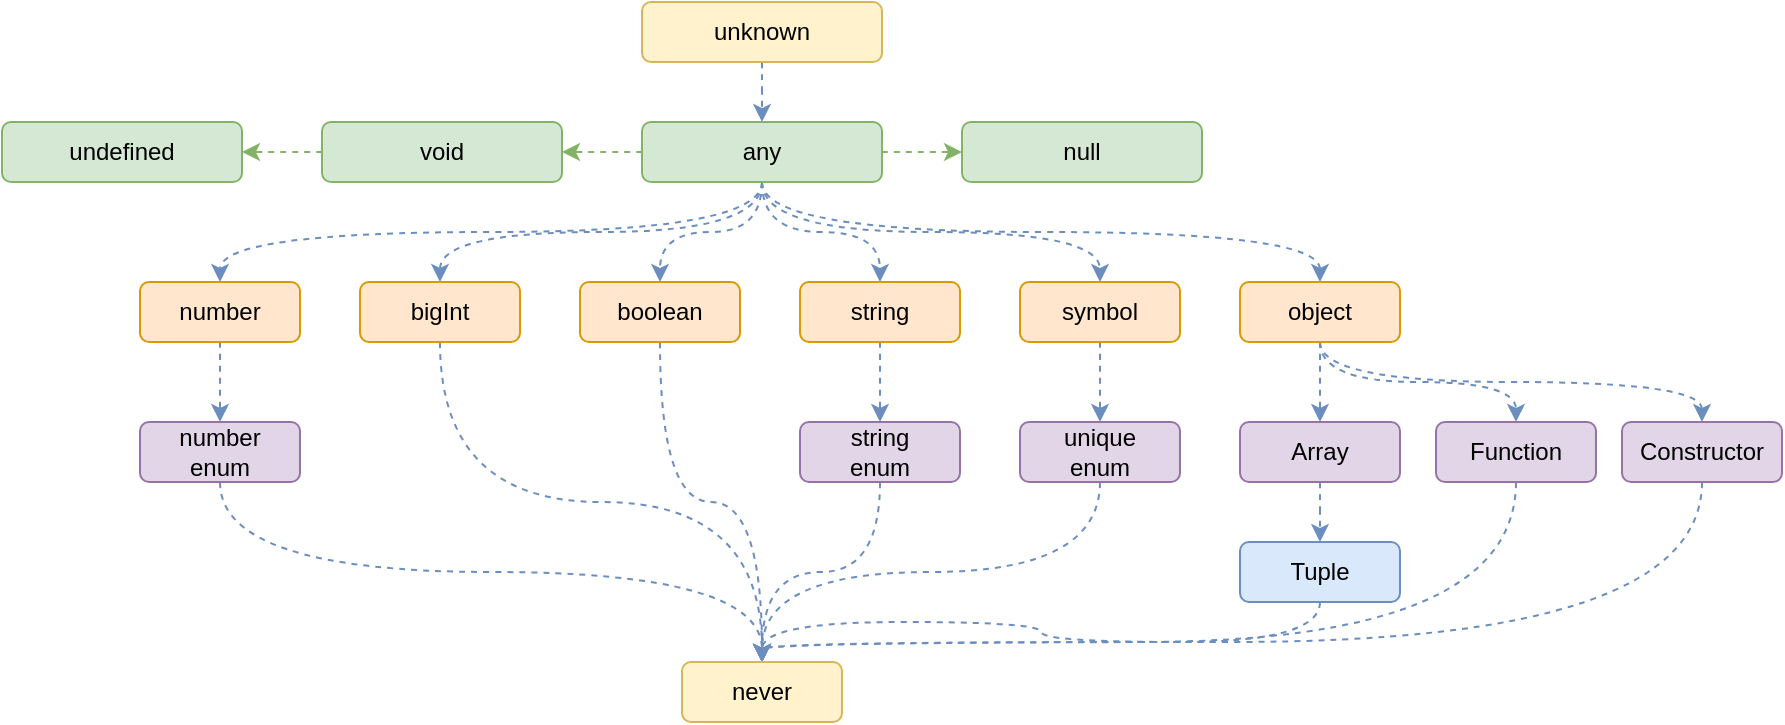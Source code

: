 <mxfile version="24.7.7">
  <diagram name="type hierarchy" id="U7cY_-AYdK3J_du2QsU1">
    <mxGraphModel dx="989" dy="546" grid="0" gridSize="10" guides="1" tooltips="1" connect="1" arrows="1" fold="1" page="0" pageScale="1" pageWidth="827" pageHeight="1169" math="0" shadow="0">
      <root>
        <mxCell id="0" />
        <mxCell id="1" parent="0" />
        <mxCell id="bOU06l6v6A-IQKMl1Zy2-4" style="edgeStyle=orthogonalEdgeStyle;rounded=0;orthogonalLoop=1;jettySize=auto;html=1;entryX=0.5;entryY=0;entryDx=0;entryDy=0;curved=1;dashed=1;fillColor=#dae8fc;strokeColor=#6c8ebf;" parent="1" source="bOU06l6v6A-IQKMl1Zy2-1" target="bOU06l6v6A-IQKMl1Zy2-2" edge="1">
          <mxGeometry relative="1" as="geometry" />
        </mxCell>
        <mxCell id="bOU06l6v6A-IQKMl1Zy2-1" value="unknown" style="rounded=1;whiteSpace=wrap;html=1;fillColor=#fff2cc;strokeColor=#d6b656;" parent="1" vertex="1">
          <mxGeometry x="350" y="40" width="120" height="30" as="geometry" />
        </mxCell>
        <mxCell id="bOU06l6v6A-IQKMl1Zy2-5" style="edgeStyle=orthogonalEdgeStyle;shape=connector;curved=1;rounded=0;orthogonalLoop=1;jettySize=auto;html=1;entryX=0;entryY=0.5;entryDx=0;entryDy=0;dashed=1;labelBackgroundColor=default;strokeColor=#82b366;align=center;verticalAlign=middle;fontFamily=Helvetica;fontSize=11;fontColor=default;endArrow=classic;fillColor=#d5e8d4;" parent="1" source="bOU06l6v6A-IQKMl1Zy2-2" target="bOU06l6v6A-IQKMl1Zy2-3" edge="1">
          <mxGeometry relative="1" as="geometry" />
        </mxCell>
        <mxCell id="bOU06l6v6A-IQKMl1Zy2-7" style="edgeStyle=orthogonalEdgeStyle;shape=connector;curved=1;rounded=0;orthogonalLoop=1;jettySize=auto;html=1;entryX=1;entryY=0.5;entryDx=0;entryDy=0;dashed=1;labelBackgroundColor=default;strokeColor=#82b366;align=center;verticalAlign=middle;fontFamily=Helvetica;fontSize=11;fontColor=default;endArrow=classic;fillColor=#d5e8d4;" parent="1" source="bOU06l6v6A-IQKMl1Zy2-2" target="bOU06l6v6A-IQKMl1Zy2-6" edge="1">
          <mxGeometry relative="1" as="geometry" />
        </mxCell>
        <mxCell id="bOU06l6v6A-IQKMl1Zy2-16" style="edgeStyle=orthogonalEdgeStyle;shape=connector;curved=1;rounded=0;orthogonalLoop=1;jettySize=auto;html=1;entryX=0.5;entryY=0;entryDx=0;entryDy=0;dashed=1;labelBackgroundColor=default;strokeColor=#6c8ebf;align=center;verticalAlign=middle;fontFamily=Helvetica;fontSize=11;fontColor=default;endArrow=classic;fillColor=#dae8fc;" parent="1" source="bOU06l6v6A-IQKMl1Zy2-2" target="bOU06l6v6A-IQKMl1Zy2-10" edge="1">
          <mxGeometry relative="1" as="geometry" />
        </mxCell>
        <mxCell id="bOU06l6v6A-IQKMl1Zy2-17" style="edgeStyle=orthogonalEdgeStyle;shape=connector;curved=1;rounded=0;orthogonalLoop=1;jettySize=auto;html=1;entryX=0.5;entryY=0;entryDx=0;entryDy=0;dashed=1;labelBackgroundColor=default;strokeColor=#6c8ebf;align=center;verticalAlign=middle;fontFamily=Helvetica;fontSize=11;fontColor=default;endArrow=classic;fillColor=#dae8fc;exitX=0.5;exitY=1;exitDx=0;exitDy=0;" parent="1" source="bOU06l6v6A-IQKMl1Zy2-2" target="bOU06l6v6A-IQKMl1Zy2-11" edge="1">
          <mxGeometry relative="1" as="geometry" />
        </mxCell>
        <mxCell id="bOU06l6v6A-IQKMl1Zy2-18" style="edgeStyle=orthogonalEdgeStyle;shape=connector;curved=1;rounded=0;orthogonalLoop=1;jettySize=auto;html=1;entryX=0.5;entryY=0;entryDx=0;entryDy=0;dashed=1;labelBackgroundColor=default;strokeColor=#6c8ebf;align=center;verticalAlign=middle;fontFamily=Helvetica;fontSize=11;fontColor=default;endArrow=classic;fillColor=#dae8fc;exitX=0.5;exitY=1;exitDx=0;exitDy=0;" parent="1" source="bOU06l6v6A-IQKMl1Zy2-2" target="bOU06l6v6A-IQKMl1Zy2-15" edge="1">
          <mxGeometry relative="1" as="geometry" />
        </mxCell>
        <mxCell id="bOU06l6v6A-IQKMl1Zy2-19" style="edgeStyle=orthogonalEdgeStyle;shape=connector;curved=1;rounded=0;orthogonalLoop=1;jettySize=auto;html=1;entryX=0.5;entryY=0;entryDx=0;entryDy=0;dashed=1;labelBackgroundColor=default;strokeColor=#6c8ebf;align=center;verticalAlign=middle;fontFamily=Helvetica;fontSize=11;fontColor=default;endArrow=classic;fillColor=#dae8fc;" parent="1" source="bOU06l6v6A-IQKMl1Zy2-2" target="bOU06l6v6A-IQKMl1Zy2-12" edge="1">
          <mxGeometry relative="1" as="geometry" />
        </mxCell>
        <mxCell id="bOU06l6v6A-IQKMl1Zy2-20" style="edgeStyle=orthogonalEdgeStyle;shape=connector;curved=1;rounded=0;orthogonalLoop=1;jettySize=auto;html=1;entryX=0.5;entryY=0;entryDx=0;entryDy=0;dashed=1;labelBackgroundColor=default;strokeColor=#6c8ebf;align=center;verticalAlign=middle;fontFamily=Helvetica;fontSize=11;fontColor=default;endArrow=classic;fillColor=#dae8fc;exitX=0.5;exitY=1;exitDx=0;exitDy=0;" parent="1" source="bOU06l6v6A-IQKMl1Zy2-2" target="bOU06l6v6A-IQKMl1Zy2-13" edge="1">
          <mxGeometry relative="1" as="geometry" />
        </mxCell>
        <mxCell id="bOU06l6v6A-IQKMl1Zy2-21" style="edgeStyle=orthogonalEdgeStyle;shape=connector;curved=1;rounded=0;orthogonalLoop=1;jettySize=auto;html=1;dashed=1;labelBackgroundColor=default;strokeColor=#6c8ebf;align=center;verticalAlign=middle;fontFamily=Helvetica;fontSize=11;fontColor=default;endArrow=classic;fillColor=#dae8fc;exitX=0.5;exitY=1;exitDx=0;exitDy=0;" parent="1" source="bOU06l6v6A-IQKMl1Zy2-2" target="bOU06l6v6A-IQKMl1Zy2-14" edge="1">
          <mxGeometry relative="1" as="geometry" />
        </mxCell>
        <mxCell id="bOU06l6v6A-IQKMl1Zy2-2" value="any" style="rounded=1;whiteSpace=wrap;html=1;fillColor=#d5e8d4;strokeColor=#82b366;" parent="1" vertex="1">
          <mxGeometry x="350" y="100" width="120" height="30" as="geometry" />
        </mxCell>
        <mxCell id="bOU06l6v6A-IQKMl1Zy2-3" value="null" style="rounded=1;whiteSpace=wrap;html=1;fillColor=#d5e8d4;strokeColor=#82b366;" parent="1" vertex="1">
          <mxGeometry x="510" y="100" width="120" height="30" as="geometry" />
        </mxCell>
        <mxCell id="bOU06l6v6A-IQKMl1Zy2-9" style="edgeStyle=orthogonalEdgeStyle;shape=connector;curved=1;rounded=0;orthogonalLoop=1;jettySize=auto;html=1;entryX=1;entryY=0.5;entryDx=0;entryDy=0;dashed=1;labelBackgroundColor=default;strokeColor=#82b366;align=center;verticalAlign=middle;fontFamily=Helvetica;fontSize=11;fontColor=default;endArrow=classic;fillColor=#d5e8d4;" parent="1" source="bOU06l6v6A-IQKMl1Zy2-6" target="bOU06l6v6A-IQKMl1Zy2-8" edge="1">
          <mxGeometry relative="1" as="geometry" />
        </mxCell>
        <mxCell id="bOU06l6v6A-IQKMl1Zy2-6" value="void" style="rounded=1;whiteSpace=wrap;html=1;fillColor=#d5e8d4;strokeColor=#82b366;" parent="1" vertex="1">
          <mxGeometry x="190" y="100" width="120" height="30" as="geometry" />
        </mxCell>
        <mxCell id="bOU06l6v6A-IQKMl1Zy2-8" value="undefined" style="rounded=1;whiteSpace=wrap;html=1;fillColor=#d5e8d4;strokeColor=#82b366;" parent="1" vertex="1">
          <mxGeometry x="30" y="100" width="120" height="30" as="geometry" />
        </mxCell>
        <mxCell id="bOU06l6v6A-IQKMl1Zy2-39" style="edgeStyle=orthogonalEdgeStyle;shape=connector;curved=1;rounded=0;orthogonalLoop=1;jettySize=auto;html=1;entryX=0.5;entryY=0;entryDx=0;entryDy=0;dashed=1;labelBackgroundColor=default;strokeColor=#6c8ebf;align=center;verticalAlign=middle;fontFamily=Helvetica;fontSize=11;fontColor=default;endArrow=classic;fillColor=#dae8fc;" parent="1" source="bOU06l6v6A-IQKMl1Zy2-10" target="bOU06l6v6A-IQKMl1Zy2-36" edge="1">
          <mxGeometry relative="1" as="geometry" />
        </mxCell>
        <mxCell id="bOU06l6v6A-IQKMl1Zy2-10" value="boolean" style="rounded=1;whiteSpace=wrap;html=1;fillColor=#ffe6cc;strokeColor=#d79b00;" parent="1" vertex="1">
          <mxGeometry x="319" y="180" width="80" height="30" as="geometry" />
        </mxCell>
        <mxCell id="bOU06l6v6A-IQKMl1Zy2-38" style="edgeStyle=orthogonalEdgeStyle;shape=connector;curved=1;rounded=0;orthogonalLoop=1;jettySize=auto;html=1;entryX=0.5;entryY=0;entryDx=0;entryDy=0;dashed=1;labelBackgroundColor=default;strokeColor=#6c8ebf;align=center;verticalAlign=middle;fontFamily=Helvetica;fontSize=11;fontColor=default;endArrow=classic;fillColor=#dae8fc;exitX=0.5;exitY=1;exitDx=0;exitDy=0;" parent="1" source="bOU06l6v6A-IQKMl1Zy2-11" target="bOU06l6v6A-IQKMl1Zy2-36" edge="1">
          <mxGeometry relative="1" as="geometry" />
        </mxCell>
        <mxCell id="bOU06l6v6A-IQKMl1Zy2-11" value="bigInt" style="rounded=1;whiteSpace=wrap;html=1;fillColor=#ffe6cc;strokeColor=#d79b00;" parent="1" vertex="1">
          <mxGeometry x="209" y="180" width="80" height="30" as="geometry" />
        </mxCell>
        <mxCell id="bOU06l6v6A-IQKMl1Zy2-25" style="edgeStyle=orthogonalEdgeStyle;shape=connector;curved=1;rounded=0;orthogonalLoop=1;jettySize=auto;html=1;entryX=0.5;entryY=0;entryDx=0;entryDy=0;dashed=1;labelBackgroundColor=default;strokeColor=#6c8ebf;align=center;verticalAlign=middle;fontFamily=Helvetica;fontSize=11;fontColor=default;endArrow=classic;fillColor=#dae8fc;" parent="1" source="bOU06l6v6A-IQKMl1Zy2-12" target="bOU06l6v6A-IQKMl1Zy2-24" edge="1">
          <mxGeometry relative="1" as="geometry" />
        </mxCell>
        <mxCell id="bOU06l6v6A-IQKMl1Zy2-12" value="string" style="rounded=1;whiteSpace=wrap;html=1;fillColor=#ffe6cc;strokeColor=#d79b00;" parent="1" vertex="1">
          <mxGeometry x="429" y="180" width="80" height="30" as="geometry" />
        </mxCell>
        <mxCell id="bOU06l6v6A-IQKMl1Zy2-27" style="edgeStyle=orthogonalEdgeStyle;shape=connector;curved=1;rounded=0;orthogonalLoop=1;jettySize=auto;html=1;entryX=0.5;entryY=0;entryDx=0;entryDy=0;dashed=1;labelBackgroundColor=default;strokeColor=#6c8ebf;align=center;verticalAlign=middle;fontFamily=Helvetica;fontSize=11;fontColor=default;endArrow=classic;fillColor=#dae8fc;" parent="1" source="bOU06l6v6A-IQKMl1Zy2-13" target="bOU06l6v6A-IQKMl1Zy2-26" edge="1">
          <mxGeometry relative="1" as="geometry" />
        </mxCell>
        <mxCell id="bOU06l6v6A-IQKMl1Zy2-13" value="symbol" style="rounded=1;whiteSpace=wrap;html=1;fillColor=#ffe6cc;strokeColor=#d79b00;" parent="1" vertex="1">
          <mxGeometry x="539" y="180" width="80" height="30" as="geometry" />
        </mxCell>
        <mxCell id="bOU06l6v6A-IQKMl1Zy2-29" style="edgeStyle=orthogonalEdgeStyle;shape=connector;curved=1;rounded=0;orthogonalLoop=1;jettySize=auto;html=1;entryX=0.5;entryY=0;entryDx=0;entryDy=0;dashed=1;labelBackgroundColor=default;strokeColor=#6c8ebf;align=center;verticalAlign=middle;fontFamily=Helvetica;fontSize=11;fontColor=default;endArrow=classic;fillColor=#dae8fc;" parent="1" source="bOU06l6v6A-IQKMl1Zy2-14" target="bOU06l6v6A-IQKMl1Zy2-28" edge="1">
          <mxGeometry relative="1" as="geometry" />
        </mxCell>
        <mxCell id="bOU06l6v6A-IQKMl1Zy2-32" style="edgeStyle=orthogonalEdgeStyle;shape=connector;curved=1;rounded=0;orthogonalLoop=1;jettySize=auto;html=1;entryX=0.5;entryY=0;entryDx=0;entryDy=0;dashed=1;labelBackgroundColor=default;strokeColor=#6c8ebf;align=center;verticalAlign=middle;fontFamily=Helvetica;fontSize=11;fontColor=default;endArrow=classic;fillColor=#dae8fc;exitX=0.5;exitY=1;exitDx=0;exitDy=0;" parent="1" source="bOU06l6v6A-IQKMl1Zy2-14" target="bOU06l6v6A-IQKMl1Zy2-30" edge="1">
          <mxGeometry relative="1" as="geometry" />
        </mxCell>
        <mxCell id="bOU06l6v6A-IQKMl1Zy2-33" style="edgeStyle=orthogonalEdgeStyle;shape=connector;curved=1;rounded=0;orthogonalLoop=1;jettySize=auto;html=1;entryX=0.5;entryY=0;entryDx=0;entryDy=0;dashed=1;labelBackgroundColor=default;strokeColor=#6c8ebf;align=center;verticalAlign=middle;fontFamily=Helvetica;fontSize=11;fontColor=default;endArrow=classic;fillColor=#dae8fc;exitX=0.5;exitY=1;exitDx=0;exitDy=0;" parent="1" source="bOU06l6v6A-IQKMl1Zy2-14" target="bOU06l6v6A-IQKMl1Zy2-31" edge="1">
          <mxGeometry relative="1" as="geometry" />
        </mxCell>
        <mxCell id="bOU06l6v6A-IQKMl1Zy2-14" value="object" style="rounded=1;whiteSpace=wrap;html=1;fillColor=#ffe6cc;strokeColor=#d79b00;" parent="1" vertex="1">
          <mxGeometry x="649" y="180" width="80" height="30" as="geometry" />
        </mxCell>
        <mxCell id="bOU06l6v6A-IQKMl1Zy2-23" style="edgeStyle=orthogonalEdgeStyle;shape=connector;curved=1;rounded=0;orthogonalLoop=1;jettySize=auto;html=1;entryX=0.5;entryY=0;entryDx=0;entryDy=0;dashed=1;labelBackgroundColor=default;strokeColor=#6c8ebf;align=center;verticalAlign=middle;fontFamily=Helvetica;fontSize=11;fontColor=default;endArrow=classic;fillColor=#dae8fc;" parent="1" source="bOU06l6v6A-IQKMl1Zy2-15" target="bOU06l6v6A-IQKMl1Zy2-22" edge="1">
          <mxGeometry relative="1" as="geometry" />
        </mxCell>
        <mxCell id="bOU06l6v6A-IQKMl1Zy2-15" value="number" style="rounded=1;whiteSpace=wrap;html=1;fillColor=#ffe6cc;strokeColor=#d79b00;" parent="1" vertex="1">
          <mxGeometry x="99" y="180" width="80" height="30" as="geometry" />
        </mxCell>
        <mxCell id="bOU06l6v6A-IQKMl1Zy2-37" style="edgeStyle=orthogonalEdgeStyle;shape=connector;curved=1;rounded=0;orthogonalLoop=1;jettySize=auto;html=1;entryX=0.5;entryY=0;entryDx=0;entryDy=0;dashed=1;labelBackgroundColor=default;strokeColor=#6c8ebf;align=center;verticalAlign=middle;fontFamily=Helvetica;fontSize=11;fontColor=default;endArrow=classic;fillColor=#dae8fc;exitX=0.5;exitY=1;exitDx=0;exitDy=0;" parent="1" source="bOU06l6v6A-IQKMl1Zy2-22" target="bOU06l6v6A-IQKMl1Zy2-36" edge="1">
          <mxGeometry relative="1" as="geometry" />
        </mxCell>
        <mxCell id="bOU06l6v6A-IQKMl1Zy2-22" value="number&lt;br&gt;enum" style="rounded=1;whiteSpace=wrap;html=1;fillColor=#e1d5e7;strokeColor=#9673a6;" parent="1" vertex="1">
          <mxGeometry x="99" y="250" width="80" height="30" as="geometry" />
        </mxCell>
        <mxCell id="bOU06l6v6A-IQKMl1Zy2-40" style="edgeStyle=orthogonalEdgeStyle;shape=connector;curved=1;rounded=0;orthogonalLoop=1;jettySize=auto;html=1;entryX=0.5;entryY=0;entryDx=0;entryDy=0;dashed=1;labelBackgroundColor=default;strokeColor=#6c8ebf;align=center;verticalAlign=middle;fontFamily=Helvetica;fontSize=11;fontColor=default;endArrow=classic;fillColor=#dae8fc;" parent="1" source="bOU06l6v6A-IQKMl1Zy2-24" target="bOU06l6v6A-IQKMl1Zy2-36" edge="1">
          <mxGeometry relative="1" as="geometry" />
        </mxCell>
        <mxCell id="bOU06l6v6A-IQKMl1Zy2-24" value="string&lt;br&gt;enum" style="rounded=1;whiteSpace=wrap;html=1;fillColor=#e1d5e7;strokeColor=#9673a6;" parent="1" vertex="1">
          <mxGeometry x="429" y="250" width="80" height="30" as="geometry" />
        </mxCell>
        <mxCell id="bOU06l6v6A-IQKMl1Zy2-41" style="edgeStyle=orthogonalEdgeStyle;shape=connector;curved=1;rounded=0;orthogonalLoop=1;jettySize=auto;html=1;entryX=0.5;entryY=0;entryDx=0;entryDy=0;dashed=1;labelBackgroundColor=default;strokeColor=#6c8ebf;align=center;verticalAlign=middle;fontFamily=Helvetica;fontSize=11;fontColor=default;endArrow=classic;fillColor=#dae8fc;exitX=0.5;exitY=1;exitDx=0;exitDy=0;" parent="1" source="bOU06l6v6A-IQKMl1Zy2-26" target="bOU06l6v6A-IQKMl1Zy2-36" edge="1">
          <mxGeometry relative="1" as="geometry" />
        </mxCell>
        <mxCell id="bOU06l6v6A-IQKMl1Zy2-26" value="unique&lt;br&gt;enum" style="rounded=1;whiteSpace=wrap;html=1;fillColor=#e1d5e7;strokeColor=#9673a6;" parent="1" vertex="1">
          <mxGeometry x="539" y="250" width="80" height="30" as="geometry" />
        </mxCell>
        <mxCell id="bOU06l6v6A-IQKMl1Zy2-35" style="edgeStyle=orthogonalEdgeStyle;shape=connector;curved=1;rounded=0;orthogonalLoop=1;jettySize=auto;html=1;entryX=0.5;entryY=0;entryDx=0;entryDy=0;dashed=1;labelBackgroundColor=default;strokeColor=#6c8ebf;align=center;verticalAlign=middle;fontFamily=Helvetica;fontSize=11;fontColor=default;endArrow=classic;fillColor=#dae8fc;" parent="1" source="bOU06l6v6A-IQKMl1Zy2-28" target="bOU06l6v6A-IQKMl1Zy2-34" edge="1">
          <mxGeometry relative="1" as="geometry" />
        </mxCell>
        <mxCell id="bOU06l6v6A-IQKMl1Zy2-28" value="Array" style="rounded=1;whiteSpace=wrap;html=1;fillColor=#e1d5e7;strokeColor=#9673a6;" parent="1" vertex="1">
          <mxGeometry x="649" y="250" width="80" height="30" as="geometry" />
        </mxCell>
        <mxCell id="bOU06l6v6A-IQKMl1Zy2-43" style="edgeStyle=orthogonalEdgeStyle;shape=connector;curved=1;rounded=0;orthogonalLoop=1;jettySize=auto;html=1;entryX=0.5;entryY=0;entryDx=0;entryDy=0;dashed=1;labelBackgroundColor=default;strokeColor=#6c8ebf;align=center;verticalAlign=middle;fontFamily=Helvetica;fontSize=11;fontColor=default;endArrow=classic;fillColor=#dae8fc;exitX=0.5;exitY=1;exitDx=0;exitDy=0;" parent="1" source="bOU06l6v6A-IQKMl1Zy2-30" target="bOU06l6v6A-IQKMl1Zy2-36" edge="1">
          <mxGeometry relative="1" as="geometry">
            <Array as="points">
              <mxPoint x="787" y="360" />
              <mxPoint x="410" y="360" />
            </Array>
          </mxGeometry>
        </mxCell>
        <mxCell id="bOU06l6v6A-IQKMl1Zy2-30" value="Function" style="rounded=1;whiteSpace=wrap;html=1;fillColor=#e1d5e7;strokeColor=#9673a6;" parent="1" vertex="1">
          <mxGeometry x="747" y="250" width="80" height="30" as="geometry" />
        </mxCell>
        <mxCell id="bOU06l6v6A-IQKMl1Zy2-44" style="edgeStyle=orthogonalEdgeStyle;shape=connector;curved=1;rounded=0;orthogonalLoop=1;jettySize=auto;html=1;entryX=0.5;entryY=0;entryDx=0;entryDy=0;dashed=1;labelBackgroundColor=default;strokeColor=#6c8ebf;align=center;verticalAlign=middle;fontFamily=Helvetica;fontSize=11;fontColor=default;endArrow=classic;fillColor=#dae8fc;" parent="1" source="bOU06l6v6A-IQKMl1Zy2-31" target="bOU06l6v6A-IQKMl1Zy2-36" edge="1">
          <mxGeometry relative="1" as="geometry">
            <Array as="points">
              <mxPoint x="880" y="360" />
              <mxPoint x="410" y="360" />
            </Array>
          </mxGeometry>
        </mxCell>
        <mxCell id="bOU06l6v6A-IQKMl1Zy2-31" value="Constructor" style="rounded=1;whiteSpace=wrap;html=1;fillColor=#e1d5e7;strokeColor=#9673a6;" parent="1" vertex="1">
          <mxGeometry x="840" y="250" width="80" height="30" as="geometry" />
        </mxCell>
        <mxCell id="bOU06l6v6A-IQKMl1Zy2-42" style="edgeStyle=orthogonalEdgeStyle;shape=connector;curved=1;rounded=0;orthogonalLoop=1;jettySize=auto;html=1;entryX=0.5;entryY=0;entryDx=0;entryDy=0;dashed=1;labelBackgroundColor=default;strokeColor=#6c8ebf;align=center;verticalAlign=middle;fontFamily=Helvetica;fontSize=11;fontColor=default;endArrow=classic;fillColor=#dae8fc;exitX=0.5;exitY=1;exitDx=0;exitDy=0;" parent="1" source="bOU06l6v6A-IQKMl1Zy2-34" target="bOU06l6v6A-IQKMl1Zy2-36" edge="1">
          <mxGeometry relative="1" as="geometry" />
        </mxCell>
        <mxCell id="bOU06l6v6A-IQKMl1Zy2-34" value="Tuple" style="rounded=1;whiteSpace=wrap;html=1;fillColor=#dae8fc;strokeColor=#6c8ebf;" parent="1" vertex="1">
          <mxGeometry x="649" y="310" width="80" height="30" as="geometry" />
        </mxCell>
        <mxCell id="bOU06l6v6A-IQKMl1Zy2-36" value="never" style="rounded=1;whiteSpace=wrap;html=1;fillColor=#fff2cc;strokeColor=#d6b656;" parent="1" vertex="1">
          <mxGeometry x="370" y="370" width="80" height="30" as="geometry" />
        </mxCell>
      </root>
    </mxGraphModel>
  </diagram>
</mxfile>
